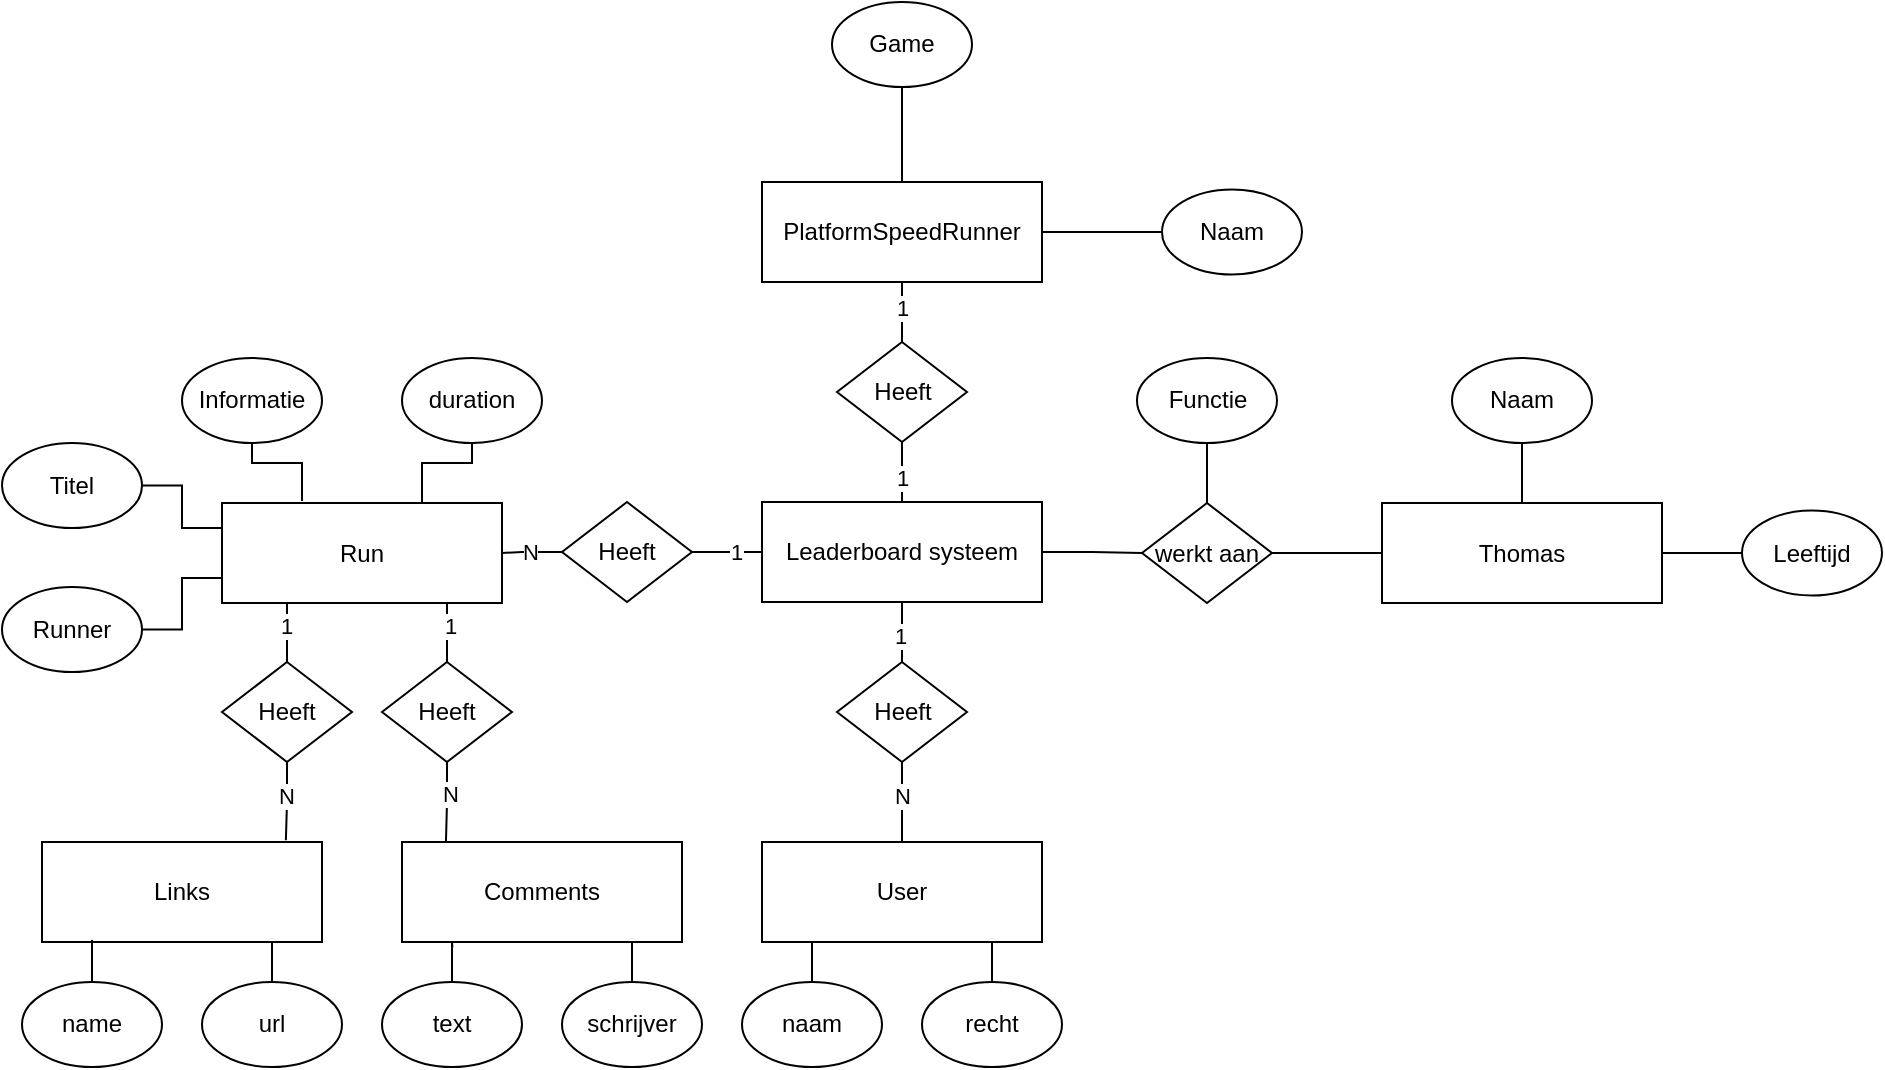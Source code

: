 <mxfile version="14.7.6" type="device"><diagram id="C5RBs43oDa-KdzZeNtuy" name="Page-1"><mxGraphModel dx="2249" dy="762" grid="1" gridSize="10" guides="1" tooltips="1" connect="1" arrows="1" fold="1" page="1" pageScale="1" pageWidth="827" pageHeight="1169" math="0" shadow="0"><root><mxCell id="WIyWlLk6GJQsqaUBKTNV-0"/><mxCell id="WIyWlLk6GJQsqaUBKTNV-1" parent="WIyWlLk6GJQsqaUBKTNV-0"/><mxCell id="D6C6zxXSrq4CSQh4R0gT-3" style="edgeStyle=orthogonalEdgeStyle;rounded=0;orthogonalLoop=1;jettySize=auto;html=1;entryX=0;entryY=0.5;entryDx=0;entryDy=0;endArrow=none;endFill=0;" edge="1" parent="WIyWlLk6GJQsqaUBKTNV-1" source="D6C6zxXSrq4CSQh4R0gT-1" target="D6C6zxXSrq4CSQh4R0gT-2"><mxGeometry relative="1" as="geometry"/></mxCell><mxCell id="D6C6zxXSrq4CSQh4R0gT-5" style="edgeStyle=orthogonalEdgeStyle;rounded=0;orthogonalLoop=1;jettySize=auto;html=1;entryX=0.5;entryY=1;entryDx=0;entryDy=0;endArrow=none;endFill=0;" edge="1" parent="WIyWlLk6GJQsqaUBKTNV-1" source="D6C6zxXSrq4CSQh4R0gT-1" target="D6C6zxXSrq4CSQh4R0gT-7"><mxGeometry relative="1" as="geometry"><mxPoint x="80" y="295" as="targetPoint"/></mxGeometry></mxCell><mxCell id="D6C6zxXSrq4CSQh4R0gT-10" style="edgeStyle=orthogonalEdgeStyle;rounded=0;orthogonalLoop=1;jettySize=auto;html=1;entryX=0.5;entryY=0;entryDx=0;entryDy=0;endArrow=none;endFill=0;" edge="1" parent="WIyWlLk6GJQsqaUBKTNV-1" source="D6C6zxXSrq4CSQh4R0gT-1" target="D6C6zxXSrq4CSQh4R0gT-6"><mxGeometry relative="1" as="geometry"/></mxCell><mxCell id="D6C6zxXSrq4CSQh4R0gT-31" value="1" style="edgeLabel;html=1;align=center;verticalAlign=middle;resizable=0;points=[];" vertex="1" connectable="0" parent="D6C6zxXSrq4CSQh4R0gT-10"><mxGeometry x="-0.476" relative="1" as="geometry"><mxPoint as="offset"/></mxGeometry></mxCell><mxCell id="D6C6zxXSrq4CSQh4R0gT-1" value="PlatformSpeedRunner" style="rounded=0;whiteSpace=wrap;html=1;" vertex="1" parent="WIyWlLk6GJQsqaUBKTNV-1"><mxGeometry x="10" y="340" width="140" height="50" as="geometry"/></mxCell><mxCell id="D6C6zxXSrq4CSQh4R0gT-2" value="Naam" style="ellipse;whiteSpace=wrap;html=1;" vertex="1" parent="WIyWlLk6GJQsqaUBKTNV-1"><mxGeometry x="210" y="343.75" width="70" height="42.5" as="geometry"/></mxCell><mxCell id="D6C6zxXSrq4CSQh4R0gT-11" style="edgeStyle=orthogonalEdgeStyle;rounded=0;orthogonalLoop=1;jettySize=auto;html=1;entryX=0.5;entryY=0;entryDx=0;entryDy=0;endArrow=none;endFill=0;" edge="1" parent="WIyWlLk6GJQsqaUBKTNV-1" source="D6C6zxXSrq4CSQh4R0gT-6" target="D6C6zxXSrq4CSQh4R0gT-9"><mxGeometry relative="1" as="geometry"/></mxCell><mxCell id="D6C6zxXSrq4CSQh4R0gT-30" value="1" style="edgeLabel;html=1;align=center;verticalAlign=middle;resizable=0;points=[];" vertex="1" connectable="0" parent="D6C6zxXSrq4CSQh4R0gT-11"><mxGeometry x="-0.31" relative="1" as="geometry"><mxPoint as="offset"/></mxGeometry></mxCell><mxCell id="D6C6zxXSrq4CSQh4R0gT-6" value="Heeft" style="rhombus;whiteSpace=wrap;html=1;" vertex="1" parent="WIyWlLk6GJQsqaUBKTNV-1"><mxGeometry x="47.5" y="420" width="65" height="50" as="geometry"/></mxCell><mxCell id="D6C6zxXSrq4CSQh4R0gT-7" value="Game" style="ellipse;whiteSpace=wrap;html=1;" vertex="1" parent="WIyWlLk6GJQsqaUBKTNV-1"><mxGeometry x="45" y="250" width="70" height="42.5" as="geometry"/></mxCell><mxCell id="D6C6zxXSrq4CSQh4R0gT-23" style="edgeStyle=orthogonalEdgeStyle;rounded=0;orthogonalLoop=1;jettySize=auto;html=1;entryX=1;entryY=0.5;entryDx=0;entryDy=0;endArrow=none;endFill=0;" edge="1" parent="WIyWlLk6GJQsqaUBKTNV-1" source="D6C6zxXSrq4CSQh4R0gT-9" target="D6C6zxXSrq4CSQh4R0gT-12"><mxGeometry relative="1" as="geometry"/></mxCell><mxCell id="D6C6zxXSrq4CSQh4R0gT-32" value="1" style="edgeLabel;html=1;align=center;verticalAlign=middle;resizable=0;points=[];" vertex="1" connectable="0" parent="D6C6zxXSrq4CSQh4R0gT-23"><mxGeometry x="-0.432" relative="1" as="geometry"><mxPoint as="offset"/></mxGeometry></mxCell><mxCell id="D6C6zxXSrq4CSQh4R0gT-51" style="edgeStyle=orthogonalEdgeStyle;rounded=0;orthogonalLoop=1;jettySize=auto;html=1;entryX=0.5;entryY=0;entryDx=0;entryDy=0;endArrow=none;endFill=0;" edge="1" parent="WIyWlLk6GJQsqaUBKTNV-1" source="D6C6zxXSrq4CSQh4R0gT-9" target="D6C6zxXSrq4CSQh4R0gT-50"><mxGeometry relative="1" as="geometry"/></mxCell><mxCell id="D6C6zxXSrq4CSQh4R0gT-52" value="1" style="edgeLabel;html=1;align=center;verticalAlign=middle;resizable=0;points=[];" vertex="1" connectable="0" parent="D6C6zxXSrq4CSQh4R0gT-51"><mxGeometry x="-0.338" y="-1" relative="1" as="geometry"><mxPoint as="offset"/></mxGeometry></mxCell><mxCell id="D6C6zxXSrq4CSQh4R0gT-66" style="edgeStyle=orthogonalEdgeStyle;rounded=0;orthogonalLoop=1;jettySize=auto;html=1;entryX=0;entryY=0.5;entryDx=0;entryDy=0;endArrow=none;endFill=0;" edge="1" parent="WIyWlLk6GJQsqaUBKTNV-1" source="D6C6zxXSrq4CSQh4R0gT-9" target="D6C6zxXSrq4CSQh4R0gT-60"><mxGeometry relative="1" as="geometry"/></mxCell><mxCell id="D6C6zxXSrq4CSQh4R0gT-9" value="Leaderboard systeem" style="rounded=0;whiteSpace=wrap;html=1;" vertex="1" parent="WIyWlLk6GJQsqaUBKTNV-1"><mxGeometry x="10" y="500" width="140" height="50" as="geometry"/></mxCell><mxCell id="D6C6zxXSrq4CSQh4R0gT-24" style="edgeStyle=orthogonalEdgeStyle;rounded=0;orthogonalLoop=1;jettySize=auto;html=1;entryX=1;entryY=0.5;entryDx=0;entryDy=0;endArrow=none;endFill=0;" edge="1" parent="WIyWlLk6GJQsqaUBKTNV-1" source="D6C6zxXSrq4CSQh4R0gT-12" target="D6C6zxXSrq4CSQh4R0gT-13"><mxGeometry relative="1" as="geometry"/></mxCell><mxCell id="D6C6zxXSrq4CSQh4R0gT-33" value="N" style="edgeLabel;html=1;align=center;verticalAlign=middle;resizable=0;points=[];" vertex="1" connectable="0" parent="D6C6zxXSrq4CSQh4R0gT-24"><mxGeometry x="0.039" relative="1" as="geometry"><mxPoint as="offset"/></mxGeometry></mxCell><mxCell id="D6C6zxXSrq4CSQh4R0gT-12" value="Heeft" style="rhombus;whiteSpace=wrap;html=1;" vertex="1" parent="WIyWlLk6GJQsqaUBKTNV-1"><mxGeometry x="-90" y="500" width="65" height="50" as="geometry"/></mxCell><mxCell id="D6C6zxXSrq4CSQh4R0gT-28" style="edgeStyle=orthogonalEdgeStyle;rounded=0;orthogonalLoop=1;jettySize=auto;html=1;entryX=0.5;entryY=0;entryDx=0;entryDy=0;endArrow=none;endFill=0;" edge="1" parent="WIyWlLk6GJQsqaUBKTNV-1" source="D6C6zxXSrq4CSQh4R0gT-13" target="D6C6zxXSrq4CSQh4R0gT-26"><mxGeometry relative="1" as="geometry"><Array as="points"><mxPoint x="-147" y="571"/></Array></mxGeometry></mxCell><mxCell id="D6C6zxXSrq4CSQh4R0gT-35" value="1" style="edgeLabel;html=1;align=center;verticalAlign=middle;resizable=0;points=[];" vertex="1" connectable="0" parent="D6C6zxXSrq4CSQh4R0gT-28"><mxGeometry x="-0.24" y="1" relative="1" as="geometry"><mxPoint as="offset"/></mxGeometry></mxCell><mxCell id="D6C6zxXSrq4CSQh4R0gT-29" style="edgeStyle=orthogonalEdgeStyle;rounded=0;orthogonalLoop=1;jettySize=auto;html=1;entryX=0.5;entryY=0;entryDx=0;entryDy=0;endArrow=none;endFill=0;" edge="1" parent="WIyWlLk6GJQsqaUBKTNV-1" source="D6C6zxXSrq4CSQh4R0gT-13" target="D6C6zxXSrq4CSQh4R0gT-25"><mxGeometry relative="1" as="geometry"><Array as="points"><mxPoint x="-227" y="571"/></Array></mxGeometry></mxCell><mxCell id="D6C6zxXSrq4CSQh4R0gT-34" value="1" style="edgeLabel;html=1;align=center;verticalAlign=middle;resizable=0;points=[];" vertex="1" connectable="0" parent="D6C6zxXSrq4CSQh4R0gT-29"><mxGeometry x="-0.24" y="-1" relative="1" as="geometry"><mxPoint as="offset"/></mxGeometry></mxCell><mxCell id="D6C6zxXSrq4CSQh4R0gT-13" value="Run" style="rounded=0;whiteSpace=wrap;html=1;" vertex="1" parent="WIyWlLk6GJQsqaUBKTNV-1"><mxGeometry x="-260" y="500.5" width="140" height="50" as="geometry"/></mxCell><mxCell id="D6C6zxXSrq4CSQh4R0gT-19" style="edgeStyle=orthogonalEdgeStyle;rounded=0;orthogonalLoop=1;jettySize=auto;html=1;endArrow=none;endFill=0;" edge="1" parent="WIyWlLk6GJQsqaUBKTNV-1" source="D6C6zxXSrq4CSQh4R0gT-14"><mxGeometry relative="1" as="geometry"><mxPoint x="-220" y="499.5" as="targetPoint"/><Array as="points"><mxPoint x="-245" y="480.5"/><mxPoint x="-220" y="480.5"/></Array></mxGeometry></mxCell><mxCell id="D6C6zxXSrq4CSQh4R0gT-14" value="Informatie" style="ellipse;whiteSpace=wrap;html=1;" vertex="1" parent="WIyWlLk6GJQsqaUBKTNV-1"><mxGeometry x="-280" y="428" width="70" height="42.5" as="geometry"/></mxCell><mxCell id="D6C6zxXSrq4CSQh4R0gT-21" style="edgeStyle=orthogonalEdgeStyle;orthogonalLoop=1;jettySize=auto;html=1;entryX=0;entryY=0.25;entryDx=0;entryDy=0;endArrow=none;endFill=0;exitX=1;exitY=0.5;exitDx=0;exitDy=0;rounded=0;" edge="1" parent="WIyWlLk6GJQsqaUBKTNV-1" source="D6C6zxXSrq4CSQh4R0gT-15" target="D6C6zxXSrq4CSQh4R0gT-13"><mxGeometry relative="1" as="geometry"><Array as="points"><mxPoint x="-280" y="491.5"/><mxPoint x="-280" y="513.5"/></Array></mxGeometry></mxCell><mxCell id="D6C6zxXSrq4CSQh4R0gT-15" value="Titel" style="ellipse;whiteSpace=wrap;html=1;" vertex="1" parent="WIyWlLk6GJQsqaUBKTNV-1"><mxGeometry x="-370" y="470.5" width="70" height="42.5" as="geometry"/></mxCell><mxCell id="D6C6zxXSrq4CSQh4R0gT-22" style="edgeStyle=orthogonalEdgeStyle;rounded=0;orthogonalLoop=1;jettySize=auto;html=1;entryX=0;entryY=0.75;entryDx=0;entryDy=0;endArrow=none;endFill=0;" edge="1" parent="WIyWlLk6GJQsqaUBKTNV-1" source="D6C6zxXSrq4CSQh4R0gT-16" target="D6C6zxXSrq4CSQh4R0gT-13"><mxGeometry relative="1" as="geometry"/></mxCell><mxCell id="D6C6zxXSrq4CSQh4R0gT-16" value="Runner" style="ellipse;whiteSpace=wrap;html=1;" vertex="1" parent="WIyWlLk6GJQsqaUBKTNV-1"><mxGeometry x="-370" y="542.5" width="70" height="42.5" as="geometry"/></mxCell><mxCell id="D6C6zxXSrq4CSQh4R0gT-18" style="edgeStyle=orthogonalEdgeStyle;rounded=0;orthogonalLoop=1;jettySize=auto;html=1;entryX=0.5;entryY=0;entryDx=0;entryDy=0;endArrow=none;endFill=0;exitX=0.5;exitY=1;exitDx=0;exitDy=0;" edge="1" parent="WIyWlLk6GJQsqaUBKTNV-1" source="D6C6zxXSrq4CSQh4R0gT-17" target="D6C6zxXSrq4CSQh4R0gT-13"><mxGeometry relative="1" as="geometry"><Array as="points"><mxPoint x="-135" y="480.5"/><mxPoint x="-160" y="480.5"/><mxPoint x="-160" y="500.5"/></Array></mxGeometry></mxCell><mxCell id="D6C6zxXSrq4CSQh4R0gT-17" value="duration" style="ellipse;whiteSpace=wrap;html=1;" vertex="1" parent="WIyWlLk6GJQsqaUBKTNV-1"><mxGeometry x="-170" y="428" width="70" height="42.5" as="geometry"/></mxCell><mxCell id="D6C6zxXSrq4CSQh4R0gT-39" style="edgeStyle=orthogonalEdgeStyle;rounded=0;orthogonalLoop=1;jettySize=auto;html=1;entryX=0.871;entryY=-0.017;entryDx=0;entryDy=0;entryPerimeter=0;endArrow=none;endFill=0;" edge="1" parent="WIyWlLk6GJQsqaUBKTNV-1" source="D6C6zxXSrq4CSQh4R0gT-25" target="D6C6zxXSrq4CSQh4R0gT-36"><mxGeometry relative="1" as="geometry"/></mxCell><mxCell id="D6C6zxXSrq4CSQh4R0gT-41" value="N" style="edgeLabel;html=1;align=center;verticalAlign=middle;resizable=0;points=[];" vertex="1" connectable="0" parent="D6C6zxXSrq4CSQh4R0gT-39"><mxGeometry x="-0.156" y="-1" relative="1" as="geometry"><mxPoint as="offset"/></mxGeometry></mxCell><mxCell id="D6C6zxXSrq4CSQh4R0gT-25" value="Heeft" style="rhombus;whiteSpace=wrap;html=1;" vertex="1" parent="WIyWlLk6GJQsqaUBKTNV-1"><mxGeometry x="-260" y="580" width="65" height="50" as="geometry"/></mxCell><mxCell id="D6C6zxXSrq4CSQh4R0gT-38" style="edgeStyle=orthogonalEdgeStyle;rounded=0;orthogonalLoop=1;jettySize=auto;html=1;entryX=0.157;entryY=-0.003;entryDx=0;entryDy=0;entryPerimeter=0;endArrow=none;endFill=0;" edge="1" parent="WIyWlLk6GJQsqaUBKTNV-1" source="D6C6zxXSrq4CSQh4R0gT-26" target="D6C6zxXSrq4CSQh4R0gT-37"><mxGeometry relative="1" as="geometry"/></mxCell><mxCell id="D6C6zxXSrq4CSQh4R0gT-40" value="N" style="edgeLabel;html=1;align=center;verticalAlign=middle;resizable=0;points=[];" vertex="1" connectable="0" parent="D6C6zxXSrq4CSQh4R0gT-38"><mxGeometry x="-0.224" y="1" relative="1" as="geometry"><mxPoint as="offset"/></mxGeometry></mxCell><mxCell id="D6C6zxXSrq4CSQh4R0gT-26" value="Heeft" style="rhombus;whiteSpace=wrap;html=1;" vertex="1" parent="WIyWlLk6GJQsqaUBKTNV-1"><mxGeometry x="-180" y="580" width="65" height="50" as="geometry"/></mxCell><mxCell id="D6C6zxXSrq4CSQh4R0gT-36" value="Links" style="rounded=0;whiteSpace=wrap;html=1;" vertex="1" parent="WIyWlLk6GJQsqaUBKTNV-1"><mxGeometry x="-350" y="670" width="140" height="50" as="geometry"/></mxCell><mxCell id="D6C6zxXSrq4CSQh4R0gT-37" value="Comments" style="rounded=0;whiteSpace=wrap;html=1;" vertex="1" parent="WIyWlLk6GJQsqaUBKTNV-1"><mxGeometry x="-170" y="670" width="140" height="50" as="geometry"/></mxCell><mxCell id="D6C6zxXSrq4CSQh4R0gT-45" style="edgeStyle=orthogonalEdgeStyle;rounded=0;orthogonalLoop=1;jettySize=auto;html=1;entryX=0.179;entryY=0.979;entryDx=0;entryDy=0;entryPerimeter=0;endArrow=none;endFill=0;" edge="1" parent="WIyWlLk6GJQsqaUBKTNV-1" source="D6C6zxXSrq4CSQh4R0gT-42" target="D6C6zxXSrq4CSQh4R0gT-36"><mxGeometry relative="1" as="geometry"/></mxCell><mxCell id="D6C6zxXSrq4CSQh4R0gT-42" value="name" style="ellipse;whiteSpace=wrap;html=1;" vertex="1" parent="WIyWlLk6GJQsqaUBKTNV-1"><mxGeometry x="-360" y="740" width="70" height="42.5" as="geometry"/></mxCell><mxCell id="D6C6zxXSrq4CSQh4R0gT-44" style="edgeStyle=orthogonalEdgeStyle;rounded=0;orthogonalLoop=1;jettySize=auto;html=1;endArrow=none;endFill=0;" edge="1" parent="WIyWlLk6GJQsqaUBKTNV-1" source="D6C6zxXSrq4CSQh4R0gT-43"><mxGeometry relative="1" as="geometry"><mxPoint x="-235" y="721" as="targetPoint"/></mxGeometry></mxCell><mxCell id="D6C6zxXSrq4CSQh4R0gT-43" value="url" style="ellipse;whiteSpace=wrap;html=1;" vertex="1" parent="WIyWlLk6GJQsqaUBKTNV-1"><mxGeometry x="-270" y="740" width="70" height="42.5" as="geometry"/></mxCell><mxCell id="D6C6zxXSrq4CSQh4R0gT-48" style="edgeStyle=orthogonalEdgeStyle;rounded=0;orthogonalLoop=1;jettySize=auto;html=1;entryX=0.829;entryY=0.984;entryDx=0;entryDy=0;entryPerimeter=0;endArrow=none;endFill=0;" edge="1" parent="WIyWlLk6GJQsqaUBKTNV-1" source="D6C6zxXSrq4CSQh4R0gT-46" target="D6C6zxXSrq4CSQh4R0gT-37"><mxGeometry relative="1" as="geometry"/></mxCell><mxCell id="D6C6zxXSrq4CSQh4R0gT-46" value="schrijver" style="ellipse;whiteSpace=wrap;html=1;" vertex="1" parent="WIyWlLk6GJQsqaUBKTNV-1"><mxGeometry x="-90" y="740" width="70" height="42.5" as="geometry"/></mxCell><mxCell id="D6C6zxXSrq4CSQh4R0gT-49" style="edgeStyle=orthogonalEdgeStyle;rounded=0;orthogonalLoop=1;jettySize=auto;html=1;entryX=0.18;entryY=1.056;entryDx=0;entryDy=0;entryPerimeter=0;endArrow=none;endFill=0;" edge="1" parent="WIyWlLk6GJQsqaUBKTNV-1" source="D6C6zxXSrq4CSQh4R0gT-47" target="D6C6zxXSrq4CSQh4R0gT-37"><mxGeometry relative="1" as="geometry"/></mxCell><mxCell id="D6C6zxXSrq4CSQh4R0gT-47" value="text" style="ellipse;whiteSpace=wrap;html=1;" vertex="1" parent="WIyWlLk6GJQsqaUBKTNV-1"><mxGeometry x="-180" y="740" width="70" height="42.5" as="geometry"/></mxCell><mxCell id="D6C6zxXSrq4CSQh4R0gT-54" style="edgeStyle=orthogonalEdgeStyle;rounded=0;orthogonalLoop=1;jettySize=auto;html=1;entryX=0.5;entryY=0;entryDx=0;entryDy=0;endArrow=none;endFill=0;" edge="1" parent="WIyWlLk6GJQsqaUBKTNV-1" source="D6C6zxXSrq4CSQh4R0gT-50" target="D6C6zxXSrq4CSQh4R0gT-53"><mxGeometry relative="1" as="geometry"/></mxCell><mxCell id="D6C6zxXSrq4CSQh4R0gT-55" value="N" style="edgeLabel;html=1;align=center;verticalAlign=middle;resizable=0;points=[];" vertex="1" connectable="0" parent="D6C6zxXSrq4CSQh4R0gT-54"><mxGeometry x="-0.165" relative="1" as="geometry"><mxPoint as="offset"/></mxGeometry></mxCell><mxCell id="D6C6zxXSrq4CSQh4R0gT-50" value="Heeft" style="rhombus;whiteSpace=wrap;html=1;" vertex="1" parent="WIyWlLk6GJQsqaUBKTNV-1"><mxGeometry x="47.5" y="580" width="65" height="50" as="geometry"/></mxCell><mxCell id="D6C6zxXSrq4CSQh4R0gT-58" style="edgeStyle=orthogonalEdgeStyle;rounded=0;orthogonalLoop=1;jettySize=auto;html=1;entryX=0.5;entryY=0;entryDx=0;entryDy=0;endArrow=none;endFill=0;" edge="1" parent="WIyWlLk6GJQsqaUBKTNV-1" source="D6C6zxXSrq4CSQh4R0gT-53" target="D6C6zxXSrq4CSQh4R0gT-56"><mxGeometry relative="1" as="geometry"><Array as="points"><mxPoint x="35" y="730"/><mxPoint x="35" y="730"/></Array></mxGeometry></mxCell><mxCell id="D6C6zxXSrq4CSQh4R0gT-59" style="edgeStyle=orthogonalEdgeStyle;rounded=0;orthogonalLoop=1;jettySize=auto;html=1;entryX=0.5;entryY=0;entryDx=0;entryDy=0;endArrow=none;endFill=0;" edge="1" parent="WIyWlLk6GJQsqaUBKTNV-1" source="D6C6zxXSrq4CSQh4R0gT-53" target="D6C6zxXSrq4CSQh4R0gT-57"><mxGeometry relative="1" as="geometry"><Array as="points"><mxPoint x="125" y="730"/><mxPoint x="125" y="730"/></Array></mxGeometry></mxCell><mxCell id="D6C6zxXSrq4CSQh4R0gT-53" value="User" style="rounded=0;whiteSpace=wrap;html=1;" vertex="1" parent="WIyWlLk6GJQsqaUBKTNV-1"><mxGeometry x="10" y="670" width="140" height="50" as="geometry"/></mxCell><mxCell id="D6C6zxXSrq4CSQh4R0gT-56" value="naam" style="ellipse;whiteSpace=wrap;html=1;" vertex="1" parent="WIyWlLk6GJQsqaUBKTNV-1"><mxGeometry y="740" width="70" height="42.5" as="geometry"/></mxCell><mxCell id="D6C6zxXSrq4CSQh4R0gT-57" value="recht" style="ellipse;whiteSpace=wrap;html=1;" vertex="1" parent="WIyWlLk6GJQsqaUBKTNV-1"><mxGeometry x="90" y="740" width="70" height="42.5" as="geometry"/></mxCell><mxCell id="D6C6zxXSrq4CSQh4R0gT-67" style="edgeStyle=orthogonalEdgeStyle;rounded=0;orthogonalLoop=1;jettySize=auto;html=1;entryX=0.5;entryY=1;entryDx=0;entryDy=0;endArrow=none;endFill=0;" edge="1" parent="WIyWlLk6GJQsqaUBKTNV-1" source="D6C6zxXSrq4CSQh4R0gT-60" target="D6C6zxXSrq4CSQh4R0gT-62"><mxGeometry relative="1" as="geometry"/></mxCell><mxCell id="D6C6zxXSrq4CSQh4R0gT-68" style="edgeStyle=orthogonalEdgeStyle;rounded=0;orthogonalLoop=1;jettySize=auto;html=1;entryX=0;entryY=0.5;entryDx=0;entryDy=0;endArrow=none;endFill=0;" edge="1" parent="WIyWlLk6GJQsqaUBKTNV-1" source="D6C6zxXSrq4CSQh4R0gT-60" target="D6C6zxXSrq4CSQh4R0gT-63"><mxGeometry relative="1" as="geometry"/></mxCell><mxCell id="D6C6zxXSrq4CSQh4R0gT-60" value="werkt aan" style="rhombus;whiteSpace=wrap;html=1;" vertex="1" parent="WIyWlLk6GJQsqaUBKTNV-1"><mxGeometry x="200" y="500.5" width="65" height="50" as="geometry"/></mxCell><mxCell id="D6C6zxXSrq4CSQh4R0gT-62" value="Functie" style="ellipse;whiteSpace=wrap;html=1;" vertex="1" parent="WIyWlLk6GJQsqaUBKTNV-1"><mxGeometry x="197.5" y="428" width="70" height="42.5" as="geometry"/></mxCell><mxCell id="D6C6zxXSrq4CSQh4R0gT-69" style="edgeStyle=orthogonalEdgeStyle;rounded=0;orthogonalLoop=1;jettySize=auto;html=1;entryX=0.5;entryY=1;entryDx=0;entryDy=0;endArrow=none;endFill=0;" edge="1" parent="WIyWlLk6GJQsqaUBKTNV-1" source="D6C6zxXSrq4CSQh4R0gT-63" target="D6C6zxXSrq4CSQh4R0gT-64"><mxGeometry relative="1" as="geometry"/></mxCell><mxCell id="D6C6zxXSrq4CSQh4R0gT-70" style="edgeStyle=orthogonalEdgeStyle;rounded=0;orthogonalLoop=1;jettySize=auto;html=1;entryX=0;entryY=0.5;entryDx=0;entryDy=0;endArrow=none;endFill=0;" edge="1" parent="WIyWlLk6GJQsqaUBKTNV-1" source="D6C6zxXSrq4CSQh4R0gT-63" target="D6C6zxXSrq4CSQh4R0gT-65"><mxGeometry relative="1" as="geometry"/></mxCell><mxCell id="D6C6zxXSrq4CSQh4R0gT-63" value="Thomas" style="rounded=0;whiteSpace=wrap;html=1;" vertex="1" parent="WIyWlLk6GJQsqaUBKTNV-1"><mxGeometry x="320" y="500.5" width="140" height="50" as="geometry"/></mxCell><mxCell id="D6C6zxXSrq4CSQh4R0gT-64" value="Naam" style="ellipse;whiteSpace=wrap;html=1;" vertex="1" parent="WIyWlLk6GJQsqaUBKTNV-1"><mxGeometry x="355" y="428" width="70" height="42.5" as="geometry"/></mxCell><mxCell id="D6C6zxXSrq4CSQh4R0gT-65" value="Leeftijd" style="ellipse;whiteSpace=wrap;html=1;" vertex="1" parent="WIyWlLk6GJQsqaUBKTNV-1"><mxGeometry x="500" y="504.25" width="70" height="42.5" as="geometry"/></mxCell></root></mxGraphModel></diagram></mxfile>